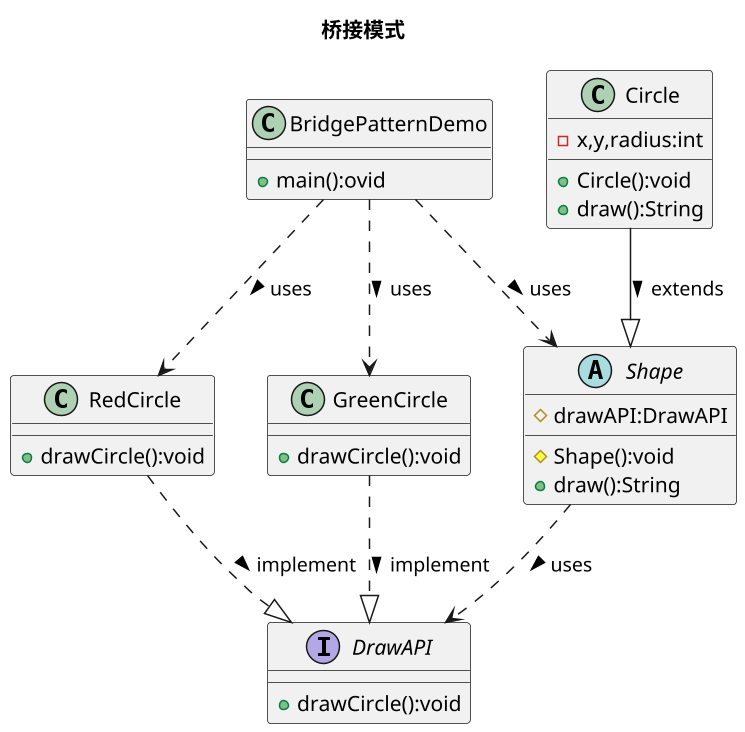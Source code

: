 @startuml
title 桥接模式
scale 1.5

interface DrawAPI{
    +drawCircle():void
}

class RedCircle{
    +drawCircle():void
}

class GreenCircle{
    +drawCircle():void
}

RedCircle ..|> DrawAPI: implement >
GreenCircle ..|> DrawAPI: implement >

abstract class Shape{
    #drawAPI:DrawAPI
    #Shape():void
    +draw():String
}

class Circle{
    -x,y,radius:int
    +Circle():void
    +draw():String
}

Circle --|> Shape: extends >
Shape ..> DrawAPI: uses >

class BridgePatternDemo{
    +main():ovid
}

BridgePatternDemo ..> Shape: uses >
BridgePatternDemo ..> RedCircle: uses >
BridgePatternDemo ..> GreenCircle: uses >
@enduml
